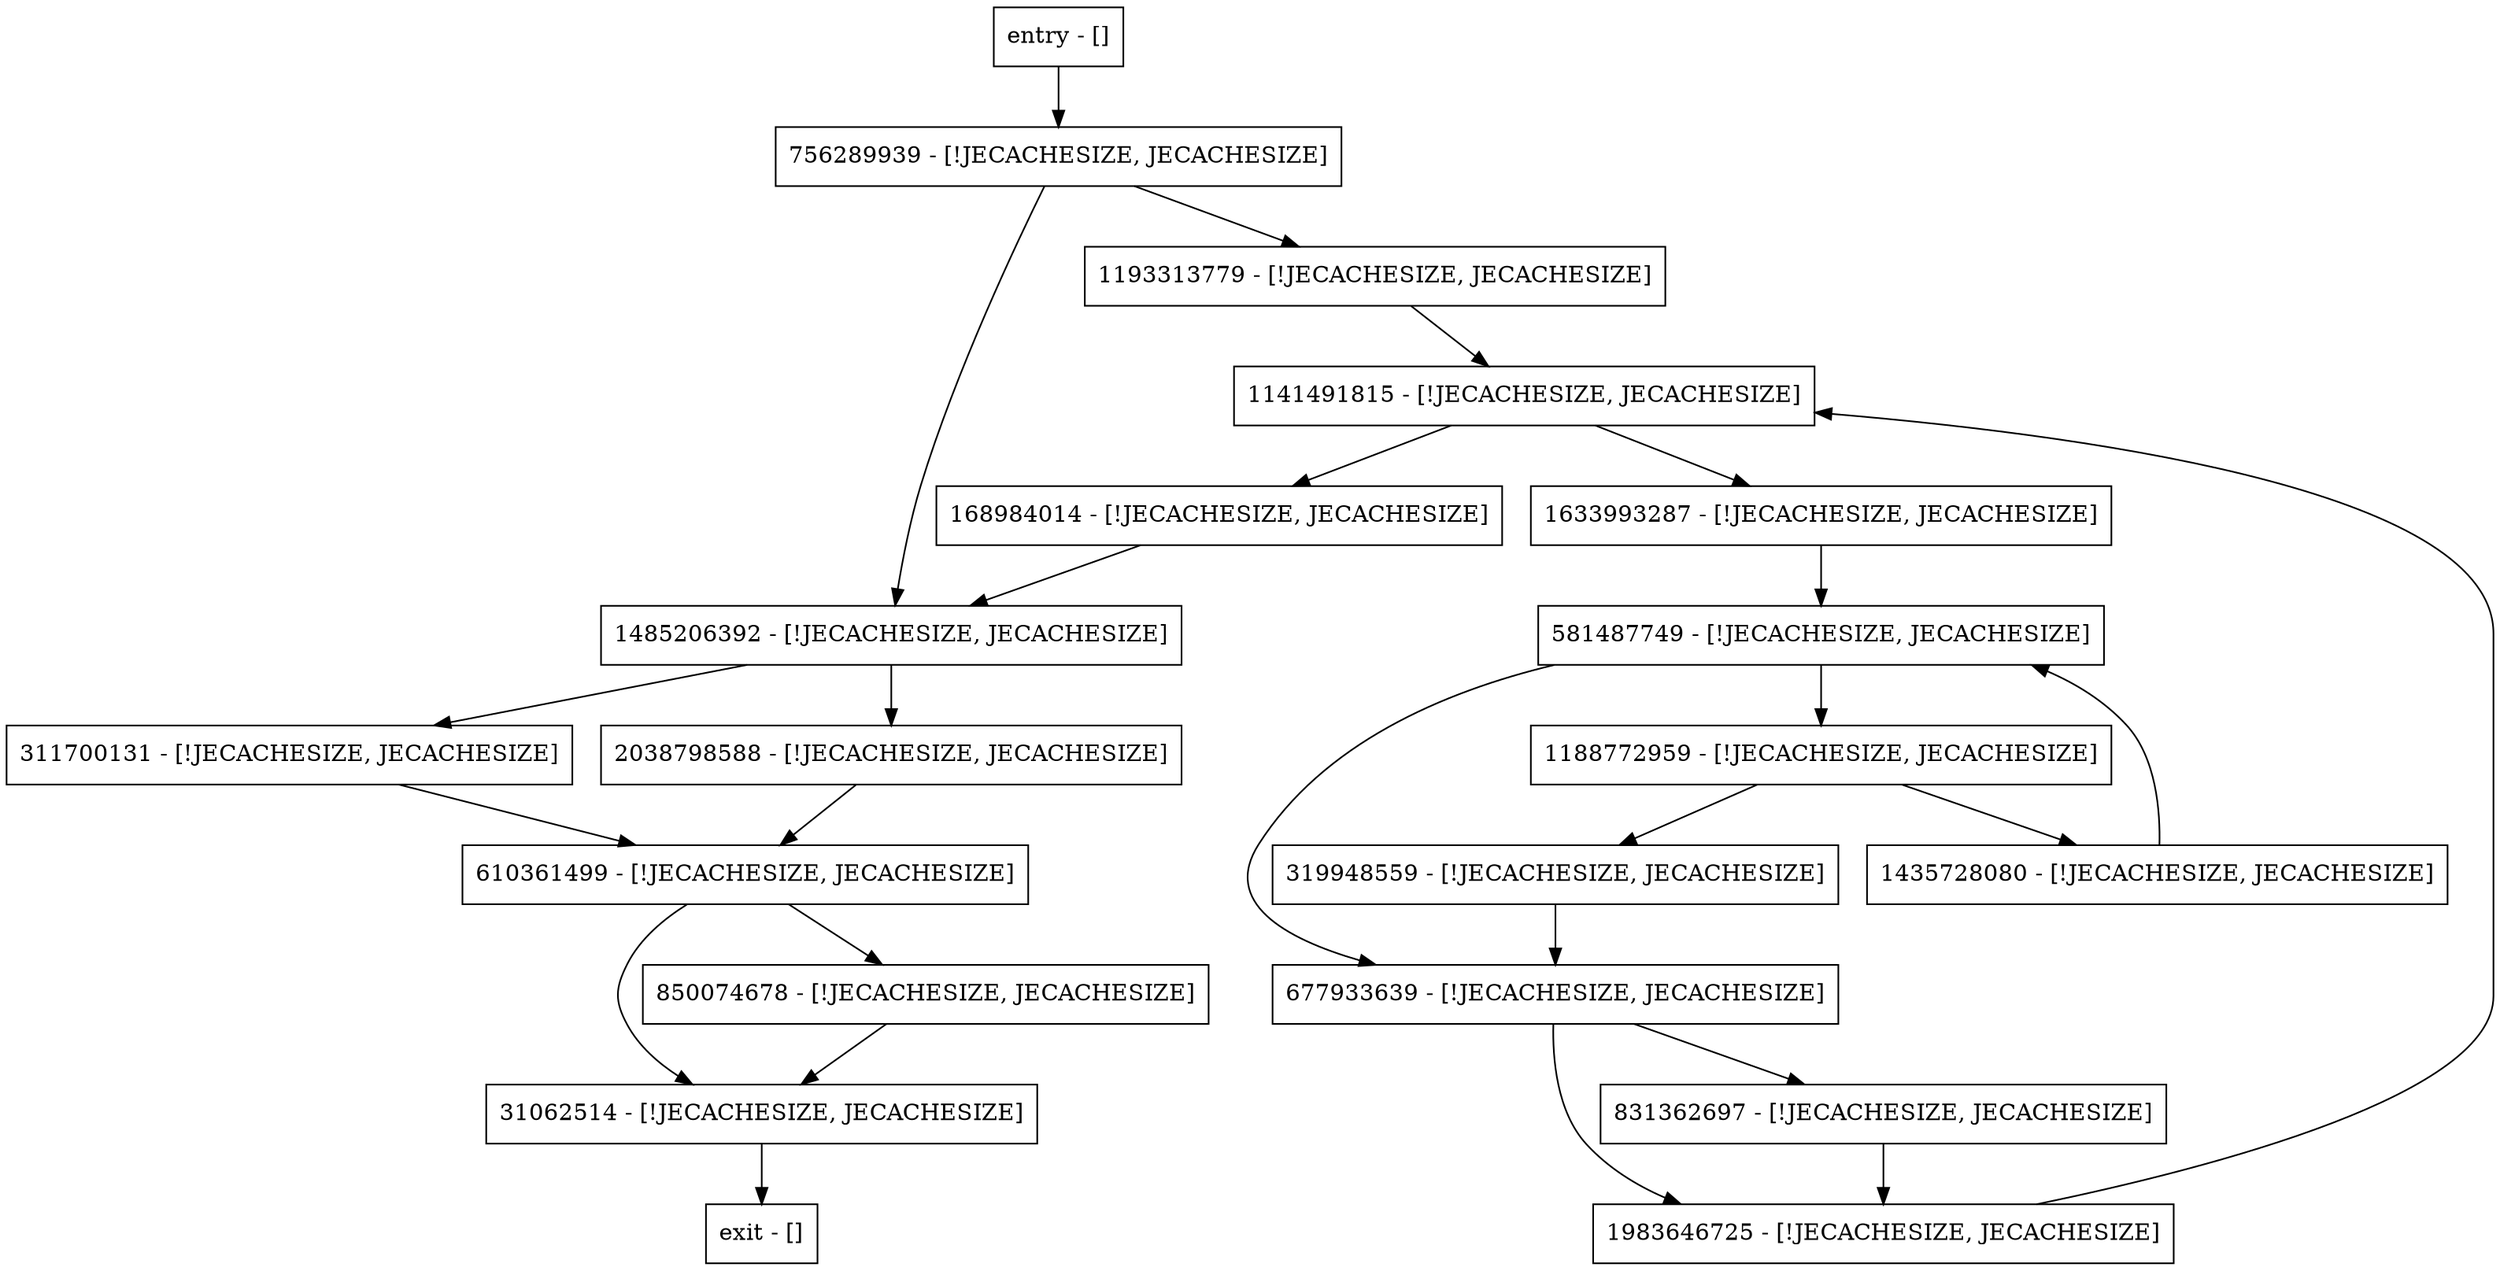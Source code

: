digraph getTimeoutInfoInternal {
node [shape=record];
756289939 [label="756289939 - [!JECACHESIZE, JECACHESIZE]"];
1435728080 [label="1435728080 - [!JECACHESIZE, JECACHESIZE]"];
1141491815 [label="1141491815 - [!JECACHESIZE, JECACHESIZE]"];
1983646725 [label="1983646725 - [!JECACHESIZE, JECACHESIZE]"];
1193313779 [label="1193313779 - [!JECACHESIZE, JECACHESIZE]"];
1485206392 [label="1485206392 - [!JECACHESIZE, JECACHESIZE]"];
831362697 [label="831362697 - [!JECACHESIZE, JECACHESIZE]"];
677933639 [label="677933639 - [!JECACHESIZE, JECACHESIZE]"];
311700131 [label="311700131 - [!JECACHESIZE, JECACHESIZE]"];
31062514 [label="31062514 - [!JECACHESIZE, JECACHESIZE]"];
319948559 [label="319948559 - [!JECACHESIZE, JECACHESIZE]"];
610361499 [label="610361499 - [!JECACHESIZE, JECACHESIZE]"];
entry [label="entry - []"];
exit [label="exit - []"];
1188772959 [label="1188772959 - [!JECACHESIZE, JECACHESIZE]"];
1633993287 [label="1633993287 - [!JECACHESIZE, JECACHESIZE]"];
850074678 [label="850074678 - [!JECACHESIZE, JECACHESIZE]"];
168984014 [label="168984014 - [!JECACHESIZE, JECACHESIZE]"];
581487749 [label="581487749 - [!JECACHESIZE, JECACHESIZE]"];
2038798588 [label="2038798588 - [!JECACHESIZE, JECACHESIZE]"];
entry;
exit;
756289939 -> 1193313779;
756289939 -> 1485206392;
1435728080 -> 581487749;
1141491815 -> 1633993287;
1141491815 -> 168984014;
1983646725 -> 1141491815;
1193313779 -> 1141491815;
1485206392 -> 311700131;
1485206392 -> 2038798588;
831362697 -> 1983646725;
677933639 -> 1983646725;
677933639 -> 831362697;
311700131 -> 610361499;
31062514 -> exit;
319948559 -> 677933639;
610361499 -> 850074678;
610361499 -> 31062514;
entry -> 756289939;
1188772959 -> 1435728080;
1188772959 -> 319948559;
1633993287 -> 581487749;
850074678 -> 31062514;
168984014 -> 1485206392;
581487749 -> 1188772959;
581487749 -> 677933639;
2038798588 -> 610361499;
}
